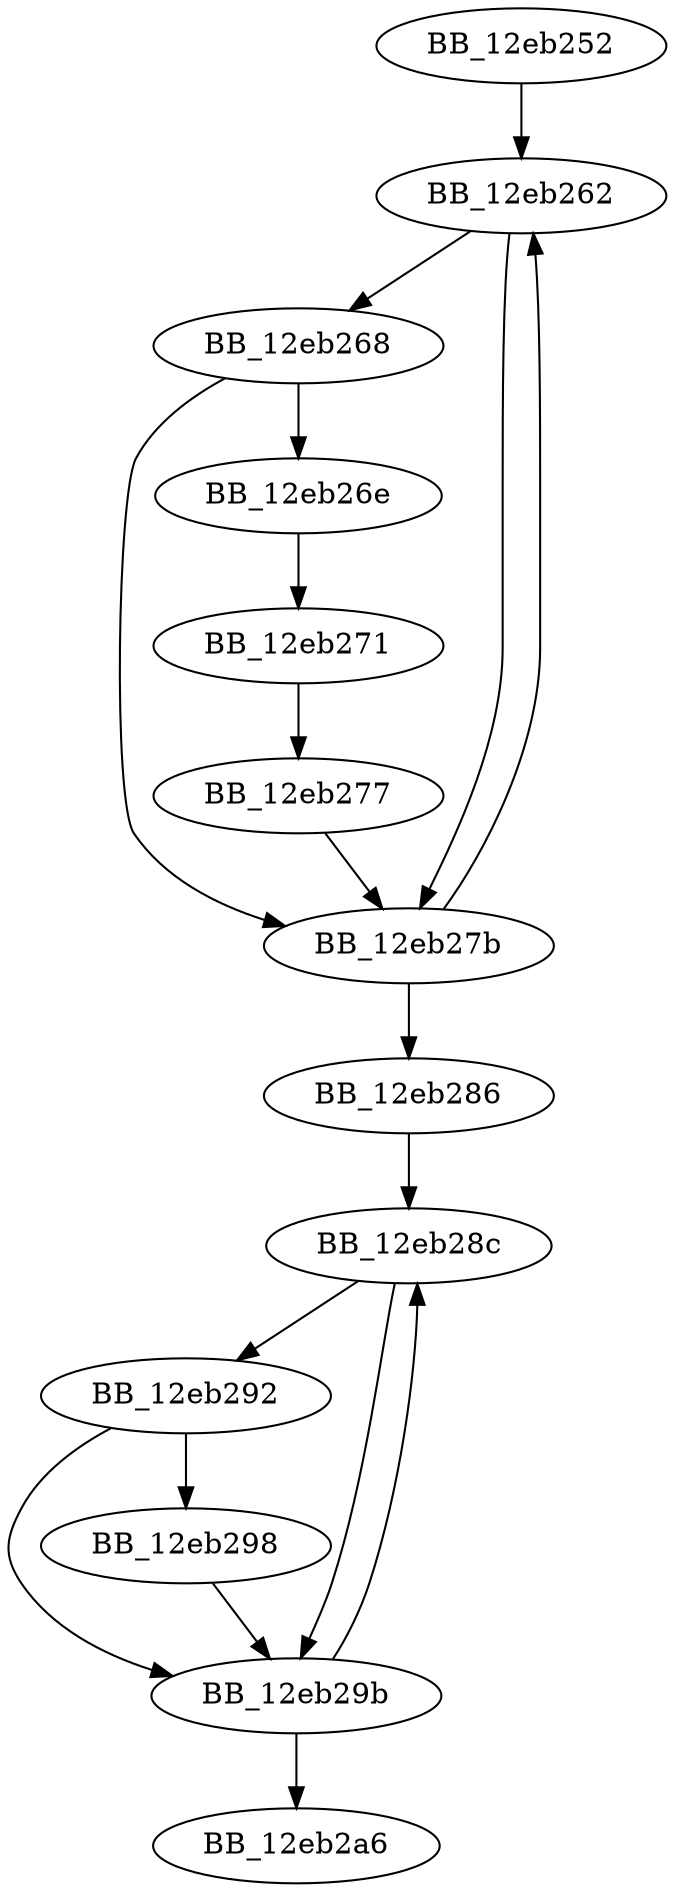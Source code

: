 DiGraph __mtdeletelocks{
BB_12eb252->BB_12eb262
BB_12eb262->BB_12eb268
BB_12eb262->BB_12eb27b
BB_12eb268->BB_12eb26e
BB_12eb268->BB_12eb27b
BB_12eb26e->BB_12eb271
BB_12eb271->BB_12eb277
BB_12eb277->BB_12eb27b
BB_12eb27b->BB_12eb262
BB_12eb27b->BB_12eb286
BB_12eb286->BB_12eb28c
BB_12eb28c->BB_12eb292
BB_12eb28c->BB_12eb29b
BB_12eb292->BB_12eb298
BB_12eb292->BB_12eb29b
BB_12eb298->BB_12eb29b
BB_12eb29b->BB_12eb28c
BB_12eb29b->BB_12eb2a6
}
